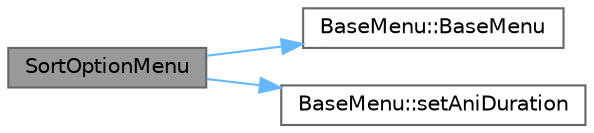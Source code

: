 digraph "SortOptionMenu"
{
 // LATEX_PDF_SIZE
  bgcolor="transparent";
  edge [fontname=Helvetica,fontsize=10,labelfontname=Helvetica,labelfontsize=10];
  node [fontname=Helvetica,fontsize=10,shape=box,height=0.2,width=0.4];
  rankdir="LR";
  Node1 [id="Node000001",label="SortOptionMenu",height=0.2,width=0.4,color="gray40", fillcolor="grey60", style="filled", fontcolor="black",tooltip="构造函数，初始化歌曲排序选项菜单"];
  Node1 -> Node2 [id="edge1_Node000001_Node000002",color="steelblue1",style="solid",tooltip=" "];
  Node2 [id="Node000002",label="BaseMenu::BaseMenu",height=0.2,width=0.4,color="grey40", fillcolor="white", style="filled",URL="$class_base_menu.html#a3a0d91e21b7d2540477767ff01fbb6d2",tooltip="构造函数，初始化菜单基类"];
  Node1 -> Node3 [id="edge2_Node000001_Node000003",color="steelblue1",style="solid",tooltip=" "];
  Node3 [id="Node000003",label="BaseMenu::setAniDuration",height=0.2,width=0.4,color="grey40", fillcolor="white", style="filled",URL="$class_base_menu.html#a1983a13e703a9f25be56824d2cb75e65",tooltip="设置动画持续时间"];
}
